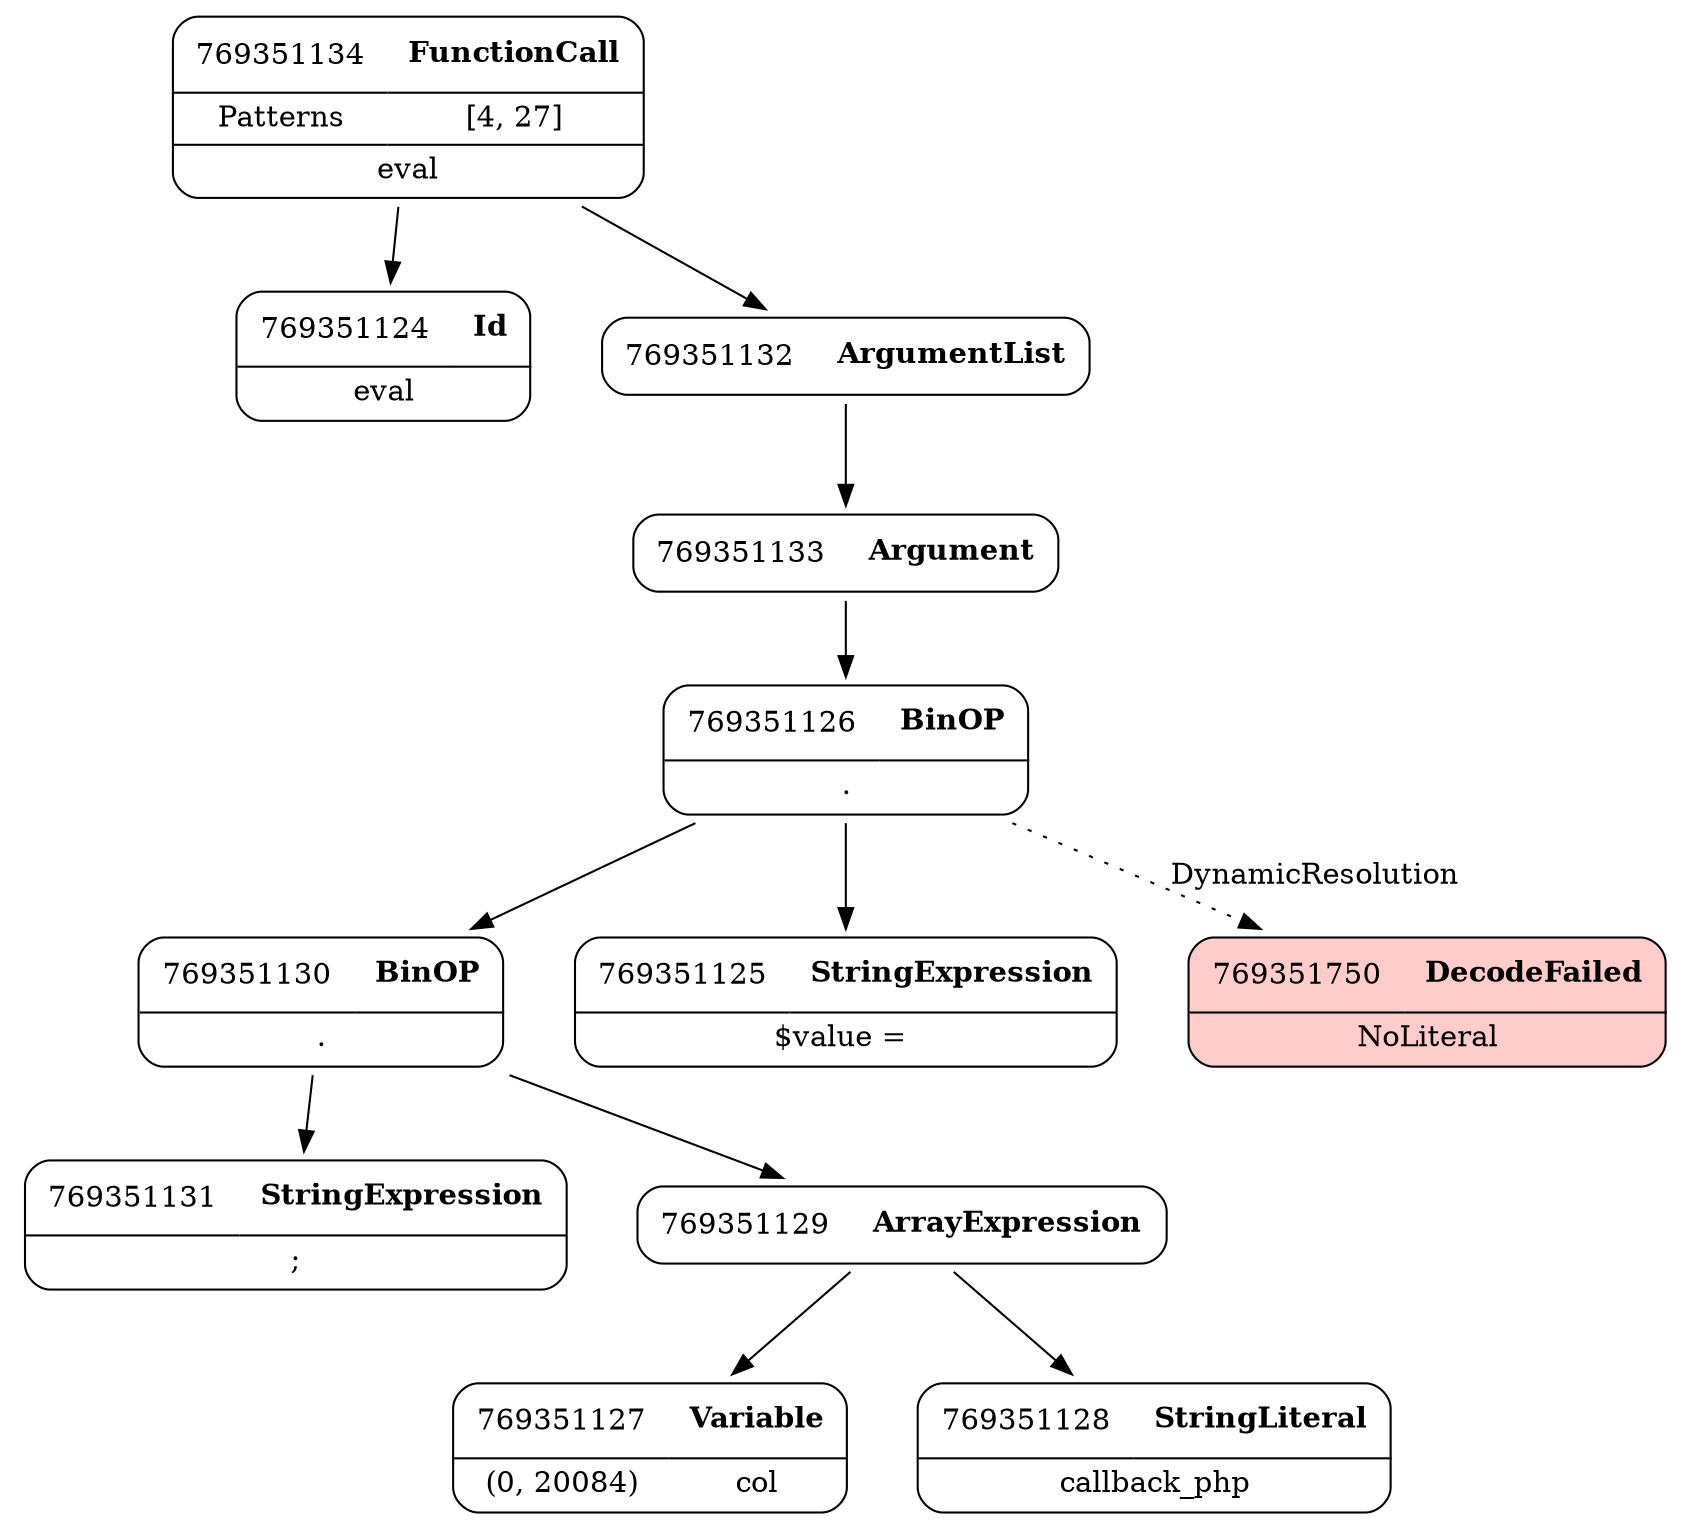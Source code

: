 digraph ast {
node [shape=none];
769351131 [label=<<TABLE border='1' cellspacing='0' cellpadding='10' style='rounded' ><TR><TD border='0'>769351131</TD><TD border='0'><B>StringExpression</B></TD></TR><HR/><TR><TD border='0' cellpadding='5' colspan='2'>;</TD></TR></TABLE>>];
769351130 [label=<<TABLE border='1' cellspacing='0' cellpadding='10' style='rounded' ><TR><TD border='0'>769351130</TD><TD border='0'><B>BinOP</B></TD></TR><HR/><TR><TD border='0' cellpadding='5' colspan='2'>.</TD></TR></TABLE>>];
769351130 -> 769351129 [weight=2];
769351130 -> 769351131 [weight=2];
769351129 [label=<<TABLE border='1' cellspacing='0' cellpadding='10' style='rounded' ><TR><TD border='0'>769351129</TD><TD border='0'><B>ArrayExpression</B></TD></TR></TABLE>>];
769351129 -> 769351127 [weight=2];
769351129 -> 769351128 [weight=2];
769351128 [label=<<TABLE border='1' cellspacing='0' cellpadding='10' style='rounded' ><TR><TD border='0'>769351128</TD><TD border='0'><B>StringLiteral</B></TD></TR><HR/><TR><TD border='0' cellpadding='5' colspan='2'>callback_php</TD></TR></TABLE>>];
769351134 [label=<<TABLE border='1' cellspacing='0' cellpadding='10' style='rounded' ><TR><TD border='0'>769351134</TD><TD border='0'><B>FunctionCall</B></TD></TR><HR/><TR><TD border='0' cellpadding='5'>Patterns</TD><TD border='0' cellpadding='5'>[4, 27]</TD></TR><HR/><TR><TD border='0' cellpadding='5' colspan='2'>eval</TD></TR></TABLE>>];
769351134 -> 769351124 [weight=2];
769351134 -> 769351132 [weight=2];
769351133 [label=<<TABLE border='1' cellspacing='0' cellpadding='10' style='rounded' ><TR><TD border='0'>769351133</TD><TD border='0'><B>Argument</B></TD></TR></TABLE>>];
769351133 -> 769351126 [weight=2];
769351132 [label=<<TABLE border='1' cellspacing='0' cellpadding='10' style='rounded' ><TR><TD border='0'>769351132</TD><TD border='0'><B>ArgumentList</B></TD></TR></TABLE>>];
769351132 -> 769351133 [weight=2];
769351127 [label=<<TABLE border='1' cellspacing='0' cellpadding='10' style='rounded' ><TR><TD border='0'>769351127</TD><TD border='0'><B>Variable</B></TD></TR><HR/><TR><TD border='0' cellpadding='5'>(0, 20084)</TD><TD border='0' cellpadding='5'>col</TD></TR></TABLE>>];
769351126 [label=<<TABLE border='1' cellspacing='0' cellpadding='10' style='rounded' ><TR><TD border='0'>769351126</TD><TD border='0'><B>BinOP</B></TD></TR><HR/><TR><TD border='0' cellpadding='5' colspan='2'>.</TD></TR></TABLE>>];
769351126 -> 769351125 [weight=2];
769351126 -> 769351130 [weight=2];
769351126 -> 769351750 [style=dotted,label=DynamicResolution];
769351750 [label=<<TABLE border='1' cellspacing='0' cellpadding='10' style='rounded' bgcolor='#FFCCCC' ><TR><TD border='0'>769351750</TD><TD border='0'><B>DecodeFailed</B></TD></TR><HR/><TR><TD border='0' cellpadding='5' colspan='2'>NoLiteral</TD></TR></TABLE>>];
769351125 [label=<<TABLE border='1' cellspacing='0' cellpadding='10' style='rounded' ><TR><TD border='0'>769351125</TD><TD border='0'><B>StringExpression</B></TD></TR><HR/><TR><TD border='0' cellpadding='5' colspan='2'>$value = </TD></TR></TABLE>>];
769351124 [label=<<TABLE border='1' cellspacing='0' cellpadding='10' style='rounded' ><TR><TD border='0'>769351124</TD><TD border='0'><B>Id</B></TD></TR><HR/><TR><TD border='0' cellpadding='5' colspan='2'>eval</TD></TR></TABLE>>];
}
